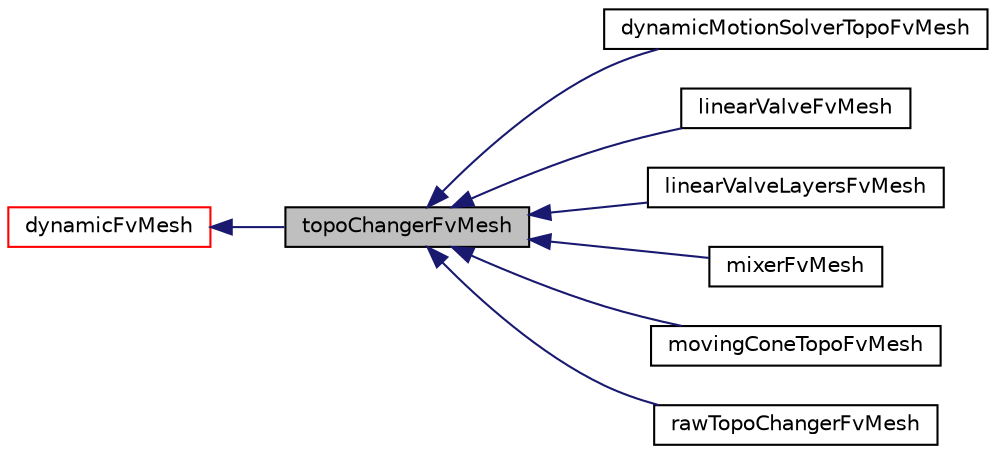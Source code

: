 digraph "topoChangerFvMesh"
{
  bgcolor="transparent";
  edge [fontname="Helvetica",fontsize="10",labelfontname="Helvetica",labelfontsize="10"];
  node [fontname="Helvetica",fontsize="10",shape=record];
  rankdir="LR";
  Node1 [label="topoChangerFvMesh",height=0.2,width=0.4,color="black", fillcolor="grey75", style="filled" fontcolor="black"];
  Node2 -> Node1 [dir="back",color="midnightblue",fontsize="10",style="solid",fontname="Helvetica"];
  Node2 [label="dynamicFvMesh",height=0.2,width=0.4,color="red",URL="$classFoam_1_1dynamicFvMesh.html",tooltip="Abstract base class for geometry and/or topology changing fvMesh. "];
  Node1 -> Node3 [dir="back",color="midnightblue",fontsize="10",style="solid",fontname="Helvetica"];
  Node3 [label="dynamicMotionSolverTopoFvMesh",height=0.2,width=0.4,color="black",URL="$classFoam_1_1dynamicMotionSolverTopoFvMesh.html",tooltip="Sample topoChangerFvMesh that moves an object using a motion solver. "];
  Node1 -> Node4 [dir="back",color="midnightblue",fontsize="10",style="solid",fontname="Helvetica"];
  Node4 [label="linearValveFvMesh",height=0.2,width=0.4,color="black",URL="$classFoam_1_1linearValveFvMesh.html",tooltip="A sliding linear valve. "];
  Node1 -> Node5 [dir="back",color="midnightblue",fontsize="10",style="solid",fontname="Helvetica"];
  Node5 [label="linearValveLayersFvMesh",height=0.2,width=0.4,color="black",URL="$classFoam_1_1linearValveLayersFvMesh.html",tooltip="A sliding linear valve with layers. "];
  Node1 -> Node6 [dir="back",color="midnightblue",fontsize="10",style="solid",fontname="Helvetica"];
  Node6 [label="mixerFvMesh",height=0.2,width=0.4,color="black",URL="$classFoam_1_1mixerFvMesh.html",tooltip="A rotating slider mesh. "];
  Node1 -> Node7 [dir="back",color="midnightblue",fontsize="10",style="solid",fontname="Helvetica"];
  Node7 [label="movingConeTopoFvMesh",height=0.2,width=0.4,color="black",URL="$classFoam_1_1movingConeTopoFvMesh.html",tooltip="Sample topoChangerFvMesh that moves an object in x direction and introduces/removes layers..."];
  Node1 -> Node8 [dir="back",color="midnightblue",fontsize="10",style="solid",fontname="Helvetica"];
  Node8 [label="rawTopoChangerFvMesh",height=0.2,width=0.4,color="black",URL="$classFoam_1_1rawTopoChangerFvMesh.html",tooltip="topoChangerFvMesh without any added functionality. "];
}
